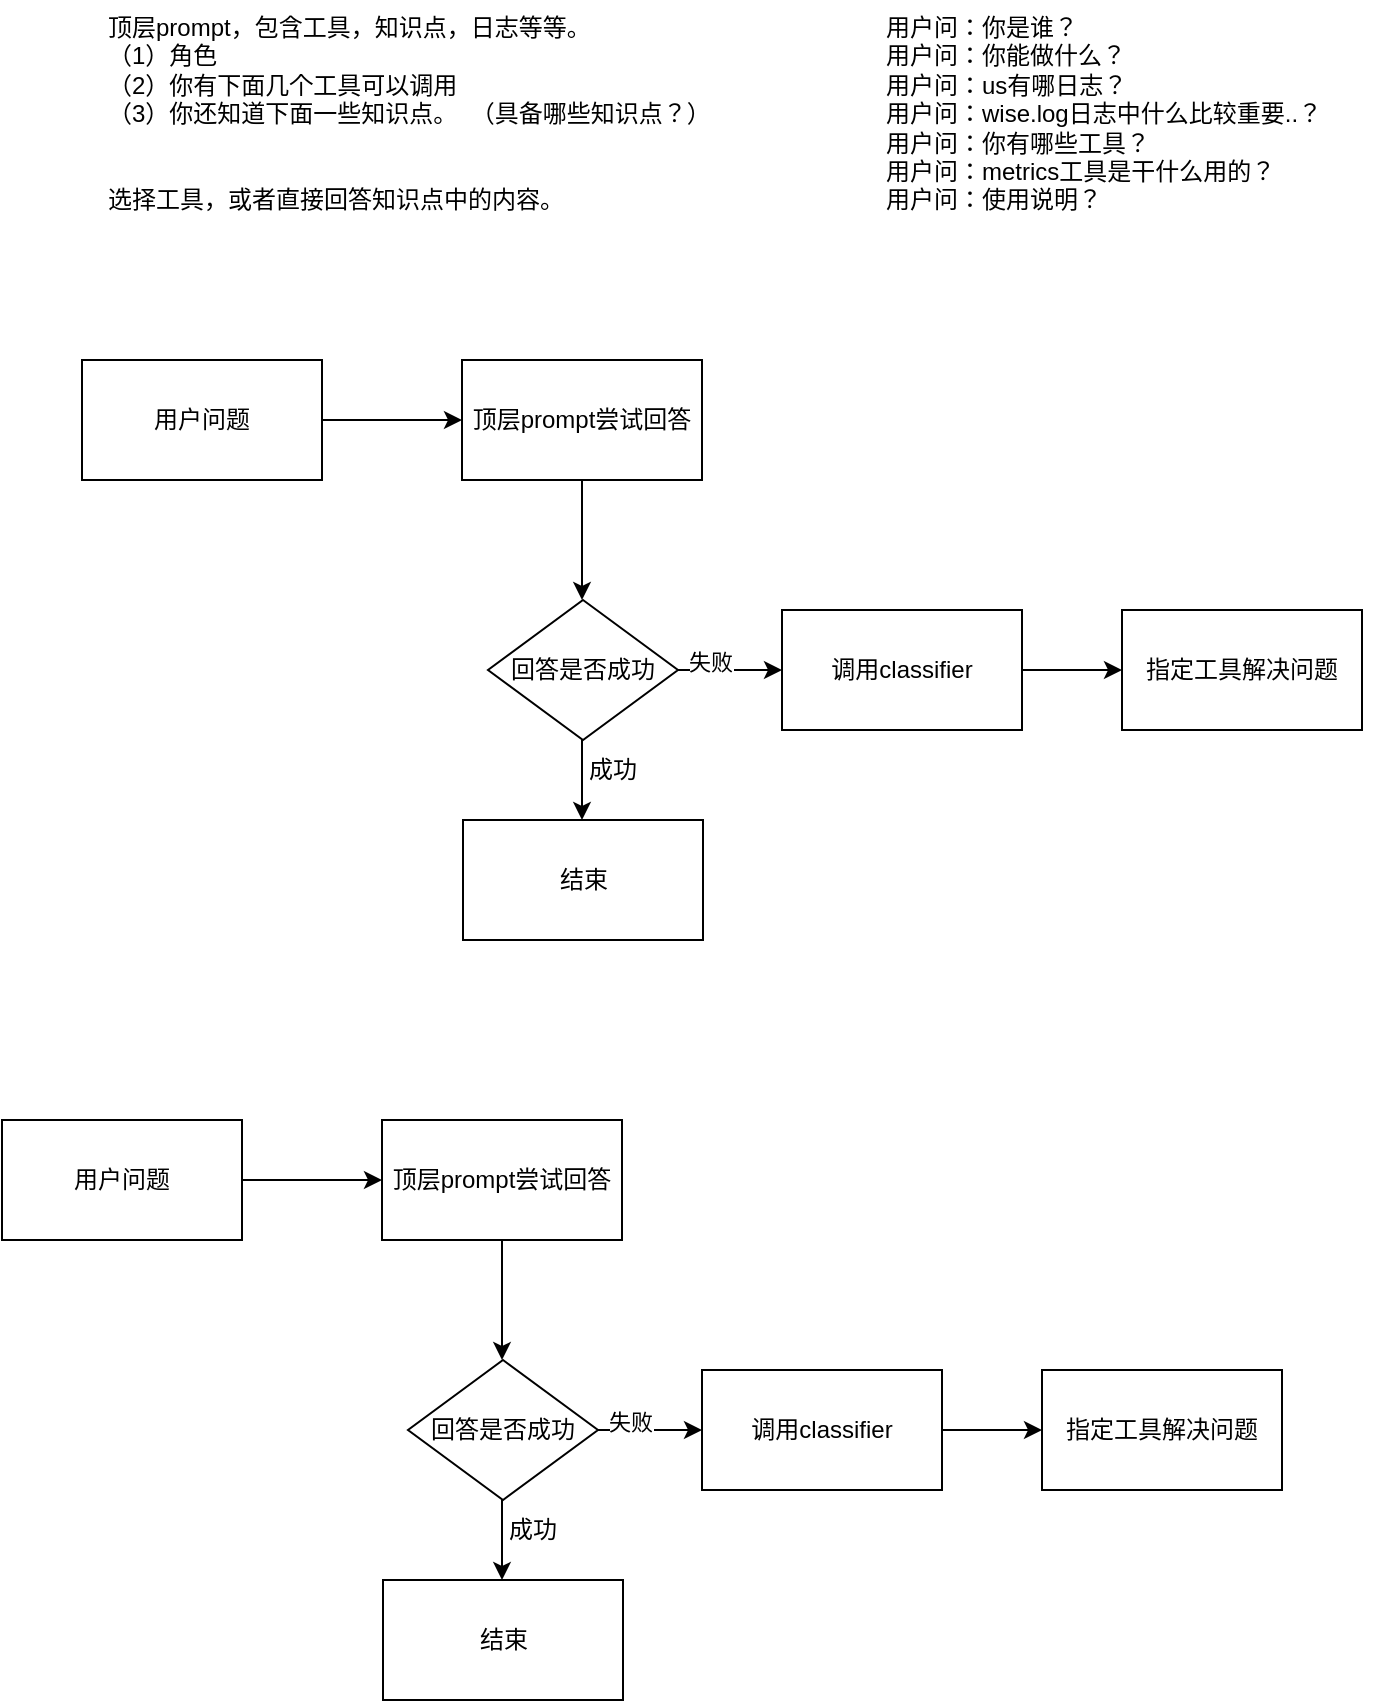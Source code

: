 <mxfile version="22.1.7" type="github">
  <diagram name="第 1 页" id="J4uYZf8pRWPRZiSCUUQ6">
    <mxGraphModel dx="4293" dy="5372" grid="1" gridSize="10" guides="1" tooltips="1" connect="1" arrows="1" fold="1" page="1" pageScale="1" pageWidth="3300" pageHeight="4681" math="0" shadow="0">
      <root>
        <mxCell id="0" />
        <mxCell id="1" parent="0" />
        <mxCell id="xapJVbtJsIF2dAJFyz2N-1" value="顶层prompt，包含工具，知识点，日志等等。&#xa;（1）角色&#xa;（2）你有下面几个工具可以调用&#xa;（3）你还知道下面一些知识点。  （具备哪些知识点？）&#xa;&#xa;&#xa;选择工具，或者直接回答知识点中的内容。" style="text;whiteSpace=wrap;" vertex="1" parent="1">
          <mxGeometry x="-509.5" y="-650" width="330" height="120" as="geometry" />
        </mxCell>
        <mxCell id="xapJVbtJsIF2dAJFyz2N-5" value="" style="edgeStyle=orthogonalEdgeStyle;rounded=0;orthogonalLoop=1;jettySize=auto;html=1;" edge="1" parent="1" source="xapJVbtJsIF2dAJFyz2N-2">
          <mxGeometry relative="1" as="geometry">
            <mxPoint x="-330" y="-440" as="targetPoint" />
          </mxGeometry>
        </mxCell>
        <mxCell id="xapJVbtJsIF2dAJFyz2N-2" value="用户问题" style="rounded=0;whiteSpace=wrap;html=1;" vertex="1" parent="1">
          <mxGeometry x="-520" y="-470" width="120" height="60" as="geometry" />
        </mxCell>
        <mxCell id="xapJVbtJsIF2dAJFyz2N-7" style="edgeStyle=orthogonalEdgeStyle;rounded=0;orthogonalLoop=1;jettySize=auto;html=1;" edge="1" parent="1" source="xapJVbtJsIF2dAJFyz2N-6">
          <mxGeometry relative="1" as="geometry">
            <mxPoint x="-270" y="-350" as="targetPoint" />
          </mxGeometry>
        </mxCell>
        <mxCell id="xapJVbtJsIF2dAJFyz2N-6" value="顶层prompt尝试回答" style="rounded=0;whiteSpace=wrap;html=1;" vertex="1" parent="1">
          <mxGeometry x="-330" y="-470" width="120" height="60" as="geometry" />
        </mxCell>
        <mxCell id="xapJVbtJsIF2dAJFyz2N-10" style="edgeStyle=orthogonalEdgeStyle;rounded=0;orthogonalLoop=1;jettySize=auto;html=1;" edge="1" parent="1" source="xapJVbtJsIF2dAJFyz2N-9">
          <mxGeometry relative="1" as="geometry">
            <mxPoint x="-270" y="-240" as="targetPoint" />
          </mxGeometry>
        </mxCell>
        <mxCell id="xapJVbtJsIF2dAJFyz2N-13" style="edgeStyle=orthogonalEdgeStyle;rounded=0;orthogonalLoop=1;jettySize=auto;html=1;exitX=1;exitY=0.5;exitDx=0;exitDy=0;" edge="1" parent="1" source="xapJVbtJsIF2dAJFyz2N-9">
          <mxGeometry relative="1" as="geometry">
            <mxPoint x="-170" y="-315" as="targetPoint" />
          </mxGeometry>
        </mxCell>
        <mxCell id="xapJVbtJsIF2dAJFyz2N-18" value="失败" style="edgeLabel;html=1;align=center;verticalAlign=middle;resizable=0;points=[];" vertex="1" connectable="0" parent="xapJVbtJsIF2dAJFyz2N-13">
          <mxGeometry x="-0.391" y="4" relative="1" as="geometry">
            <mxPoint as="offset" />
          </mxGeometry>
        </mxCell>
        <mxCell id="xapJVbtJsIF2dAJFyz2N-9" value="回答是否成功" style="rhombus;whiteSpace=wrap;html=1;" vertex="1" parent="1">
          <mxGeometry x="-317" y="-350" width="95" height="70" as="geometry" />
        </mxCell>
        <mxCell id="xapJVbtJsIF2dAJFyz2N-11" value="结束" style="rounded=0;whiteSpace=wrap;html=1;" vertex="1" parent="1">
          <mxGeometry x="-329.5" y="-240" width="120" height="60" as="geometry" />
        </mxCell>
        <mxCell id="xapJVbtJsIF2dAJFyz2N-12" value="成功" style="text;html=1;align=center;verticalAlign=middle;resizable=0;points=[];autosize=1;strokeColor=none;fillColor=none;" vertex="1" parent="1">
          <mxGeometry x="-280" y="-280" width="50" height="30" as="geometry" />
        </mxCell>
        <mxCell id="xapJVbtJsIF2dAJFyz2N-16" style="edgeStyle=orthogonalEdgeStyle;rounded=0;orthogonalLoop=1;jettySize=auto;html=1;" edge="1" parent="1" source="xapJVbtJsIF2dAJFyz2N-14">
          <mxGeometry relative="1" as="geometry">
            <mxPoint y="-315" as="targetPoint" />
          </mxGeometry>
        </mxCell>
        <mxCell id="xapJVbtJsIF2dAJFyz2N-14" value="调用classifier" style="rounded=0;whiteSpace=wrap;html=1;" vertex="1" parent="1">
          <mxGeometry x="-170" y="-345" width="120" height="60" as="geometry" />
        </mxCell>
        <mxCell id="xapJVbtJsIF2dAJFyz2N-17" value="指定工具解决问题" style="rounded=0;whiteSpace=wrap;html=1;" vertex="1" parent="1">
          <mxGeometry y="-345" width="120" height="60" as="geometry" />
        </mxCell>
        <mxCell id="xapJVbtJsIF2dAJFyz2N-19" value="用户问：你是谁？&#xa;用户问：你能做什么？&#xa;用户问：us有哪日志？&#xa;用户问：wise.log日志中什么比较重要..？&#xa;用户问：你有哪些工具？&#xa;用户问：metrics工具是干什么用的？&#xa;用户问：使用说明？" style="text;whiteSpace=wrap;" vertex="1" parent="1">
          <mxGeometry x="-120" y="-650" width="250" height="120" as="geometry" />
        </mxCell>
        <mxCell id="xapJVbtJsIF2dAJFyz2N-21" value="" style="edgeStyle=orthogonalEdgeStyle;rounded=0;orthogonalLoop=1;jettySize=auto;html=1;" edge="1" parent="1" source="xapJVbtJsIF2dAJFyz2N-22">
          <mxGeometry relative="1" as="geometry">
            <mxPoint x="-370" y="-60" as="targetPoint" />
          </mxGeometry>
        </mxCell>
        <mxCell id="xapJVbtJsIF2dAJFyz2N-22" value="用户问题" style="rounded=0;whiteSpace=wrap;html=1;" vertex="1" parent="1">
          <mxGeometry x="-560" y="-90" width="120" height="60" as="geometry" />
        </mxCell>
        <mxCell id="xapJVbtJsIF2dAJFyz2N-23" style="edgeStyle=orthogonalEdgeStyle;rounded=0;orthogonalLoop=1;jettySize=auto;html=1;" edge="1" parent="1" source="xapJVbtJsIF2dAJFyz2N-24">
          <mxGeometry relative="1" as="geometry">
            <mxPoint x="-310" y="30" as="targetPoint" />
          </mxGeometry>
        </mxCell>
        <mxCell id="xapJVbtJsIF2dAJFyz2N-24" value="顶层prompt尝试回答" style="rounded=0;whiteSpace=wrap;html=1;" vertex="1" parent="1">
          <mxGeometry x="-370" y="-90" width="120" height="60" as="geometry" />
        </mxCell>
        <mxCell id="xapJVbtJsIF2dAJFyz2N-25" style="edgeStyle=orthogonalEdgeStyle;rounded=0;orthogonalLoop=1;jettySize=auto;html=1;" edge="1" parent="1" source="xapJVbtJsIF2dAJFyz2N-28">
          <mxGeometry relative="1" as="geometry">
            <mxPoint x="-310" y="140" as="targetPoint" />
          </mxGeometry>
        </mxCell>
        <mxCell id="xapJVbtJsIF2dAJFyz2N-26" style="edgeStyle=orthogonalEdgeStyle;rounded=0;orthogonalLoop=1;jettySize=auto;html=1;exitX=1;exitY=0.5;exitDx=0;exitDy=0;" edge="1" parent="1" source="xapJVbtJsIF2dAJFyz2N-28">
          <mxGeometry relative="1" as="geometry">
            <mxPoint x="-210" y="65" as="targetPoint" />
          </mxGeometry>
        </mxCell>
        <mxCell id="xapJVbtJsIF2dAJFyz2N-27" value="失败" style="edgeLabel;html=1;align=center;verticalAlign=middle;resizable=0;points=[];" vertex="1" connectable="0" parent="xapJVbtJsIF2dAJFyz2N-26">
          <mxGeometry x="-0.391" y="4" relative="1" as="geometry">
            <mxPoint as="offset" />
          </mxGeometry>
        </mxCell>
        <mxCell id="xapJVbtJsIF2dAJFyz2N-28" value="回答是否成功" style="rhombus;whiteSpace=wrap;html=1;" vertex="1" parent="1">
          <mxGeometry x="-357" y="30" width="95" height="70" as="geometry" />
        </mxCell>
        <mxCell id="xapJVbtJsIF2dAJFyz2N-29" value="结束" style="rounded=0;whiteSpace=wrap;html=1;" vertex="1" parent="1">
          <mxGeometry x="-369.5" y="140" width="120" height="60" as="geometry" />
        </mxCell>
        <mxCell id="xapJVbtJsIF2dAJFyz2N-30" value="成功" style="text;html=1;align=center;verticalAlign=middle;resizable=0;points=[];autosize=1;strokeColor=none;fillColor=none;" vertex="1" parent="1">
          <mxGeometry x="-320" y="100" width="50" height="30" as="geometry" />
        </mxCell>
        <mxCell id="xapJVbtJsIF2dAJFyz2N-31" style="edgeStyle=orthogonalEdgeStyle;rounded=0;orthogonalLoop=1;jettySize=auto;html=1;" edge="1" parent="1" source="xapJVbtJsIF2dAJFyz2N-32">
          <mxGeometry relative="1" as="geometry">
            <mxPoint x="-40" y="65" as="targetPoint" />
          </mxGeometry>
        </mxCell>
        <mxCell id="xapJVbtJsIF2dAJFyz2N-32" value="调用classifier" style="rounded=0;whiteSpace=wrap;html=1;" vertex="1" parent="1">
          <mxGeometry x="-210" y="35" width="120" height="60" as="geometry" />
        </mxCell>
        <mxCell id="xapJVbtJsIF2dAJFyz2N-33" value="指定工具解决问题" style="rounded=0;whiteSpace=wrap;html=1;" vertex="1" parent="1">
          <mxGeometry x="-40" y="35" width="120" height="60" as="geometry" />
        </mxCell>
      </root>
    </mxGraphModel>
  </diagram>
</mxfile>

